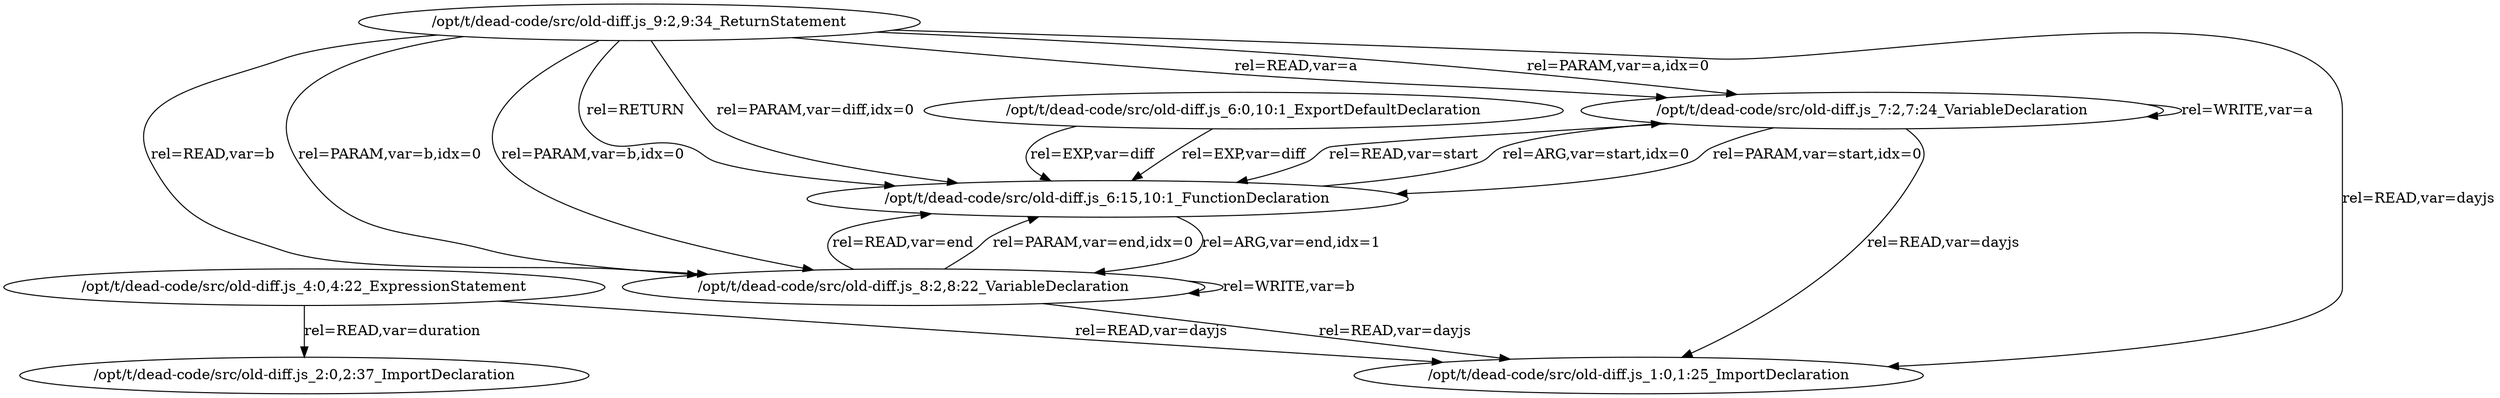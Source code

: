 digraph { "/opt/t/dead-code/src/old-diff.js_1:0,1:25_ImportDeclaration"[shape=oval];"/opt/t/dead-code/src/old-diff.js_2:0,2:37_ImportDeclaration"[shape=oval];"/opt/t/dead-code/src/old-diff.js_4:0,4:22_ExpressionStatement"[shape=oval];"/opt/t/dead-code/src/old-diff.js_6:0,10:1_ExportDefaultDeclaration"[shape=oval];"/opt/t/dead-code/src/old-diff.js_6:15,10:1_FunctionDeclaration"[shape=oval];"/opt/t/dead-code/src/old-diff.js_7:2,7:24_VariableDeclaration"[shape=oval];"/opt/t/dead-code/src/old-diff.js_8:2,8:22_VariableDeclaration"[shape=oval];"/opt/t/dead-code/src/old-diff.js_9:2,9:34_ReturnStatement"[shape=oval]; "/opt/t/dead-code/src/old-diff.js_4:0,4:22_ExpressionStatement" -> "/opt/t/dead-code/src/old-diff.js_1:0,1:25_ImportDeclaration" [label="rel=READ,var=dayjs"];"/opt/t/dead-code/src/old-diff.js_4:0,4:22_ExpressionStatement" -> "/opt/t/dead-code/src/old-diff.js_2:0,2:37_ImportDeclaration" [label="rel=READ,var=duration"];"/opt/t/dead-code/src/old-diff.js_7:2,7:24_VariableDeclaration" -> "/opt/t/dead-code/src/old-diff.js_7:2,7:24_VariableDeclaration" [label="rel=WRITE,var=a"];"/opt/t/dead-code/src/old-diff.js_7:2,7:24_VariableDeclaration" -> "/opt/t/dead-code/src/old-diff.js_1:0,1:25_ImportDeclaration" [label="rel=READ,var=dayjs"];"/opt/t/dead-code/src/old-diff.js_7:2,7:24_VariableDeclaration" -> "/opt/t/dead-code/src/old-diff.js_6:15,10:1_FunctionDeclaration" [label="rel=READ,var=start"];"/opt/t/dead-code/src/old-diff.js_8:2,8:22_VariableDeclaration" -> "/opt/t/dead-code/src/old-diff.js_8:2,8:22_VariableDeclaration" [label="rel=WRITE,var=b"];"/opt/t/dead-code/src/old-diff.js_8:2,8:22_VariableDeclaration" -> "/opt/t/dead-code/src/old-diff.js_1:0,1:25_ImportDeclaration" [label="rel=READ,var=dayjs"];"/opt/t/dead-code/src/old-diff.js_8:2,8:22_VariableDeclaration" -> "/opt/t/dead-code/src/old-diff.js_6:15,10:1_FunctionDeclaration" [label="rel=READ,var=end"];"/opt/t/dead-code/src/old-diff.js_9:2,9:34_ReturnStatement" -> "/opt/t/dead-code/src/old-diff.js_1:0,1:25_ImportDeclaration" [label="rel=READ,var=dayjs"];"/opt/t/dead-code/src/old-diff.js_9:2,9:34_ReturnStatement" -> "/opt/t/dead-code/src/old-diff.js_7:2,7:24_VariableDeclaration" [label="rel=READ,var=a"];"/opt/t/dead-code/src/old-diff.js_9:2,9:34_ReturnStatement" -> "/opt/t/dead-code/src/old-diff.js_8:2,8:22_VariableDeclaration" [label="rel=READ,var=b"];"/opt/t/dead-code/src/old-diff.js_6:15,10:1_FunctionDeclaration" -> "/opt/t/dead-code/src/old-diff.js_7:2,7:24_VariableDeclaration" [label="rel=ARG,var=start,idx=0"];"/opt/t/dead-code/src/old-diff.js_6:15,10:1_FunctionDeclaration" -> "/opt/t/dead-code/src/old-diff.js_8:2,8:22_VariableDeclaration" [label="rel=ARG,var=end,idx=1"];"/opt/t/dead-code/src/old-diff.js_7:2,7:24_VariableDeclaration" -> "/opt/t/dead-code/src/old-diff.js_6:15,10:1_FunctionDeclaration" [label="rel=PARAM,var=start,idx=0"];"/opt/t/dead-code/src/old-diff.js_8:2,8:22_VariableDeclaration" -> "/opt/t/dead-code/src/old-diff.js_6:15,10:1_FunctionDeclaration" [label="rel=PARAM,var=end,idx=0"];"/opt/t/dead-code/src/old-diff.js_9:2,9:34_ReturnStatement" -> "/opt/t/dead-code/src/old-diff.js_6:15,10:1_FunctionDeclaration" [label="rel=RETURN"];"/opt/t/dead-code/src/old-diff.js_9:2,9:34_ReturnStatement" -> "/opt/t/dead-code/src/old-diff.js_7:2,7:24_VariableDeclaration" [label="rel=PARAM,var=a,idx=0"];"/opt/t/dead-code/src/old-diff.js_9:2,9:34_ReturnStatement" -> "/opt/t/dead-code/src/old-diff.js_6:15,10:1_FunctionDeclaration" [label="rel=PARAM,var=diff,idx=0"];"/opt/t/dead-code/src/old-diff.js_9:2,9:34_ReturnStatement" -> "/opt/t/dead-code/src/old-diff.js_8:2,8:22_VariableDeclaration" [label="rel=PARAM,var=b,idx=0"];"/opt/t/dead-code/src/old-diff.js_9:2,9:34_ReturnStatement" -> "/opt/t/dead-code/src/old-diff.js_8:2,8:22_VariableDeclaration" [label="rel=PARAM,var=b,idx=0"];"/opt/t/dead-code/src/old-diff.js_6:0,10:1_ExportDefaultDeclaration" -> "/opt/t/dead-code/src/old-diff.js_6:15,10:1_FunctionDeclaration" [label="rel=EXP,var=diff"];"/opt/t/dead-code/src/old-diff.js_6:0,10:1_ExportDefaultDeclaration" -> "/opt/t/dead-code/src/old-diff.js_6:15,10:1_FunctionDeclaration" [label="rel=EXP,var=diff"] }
